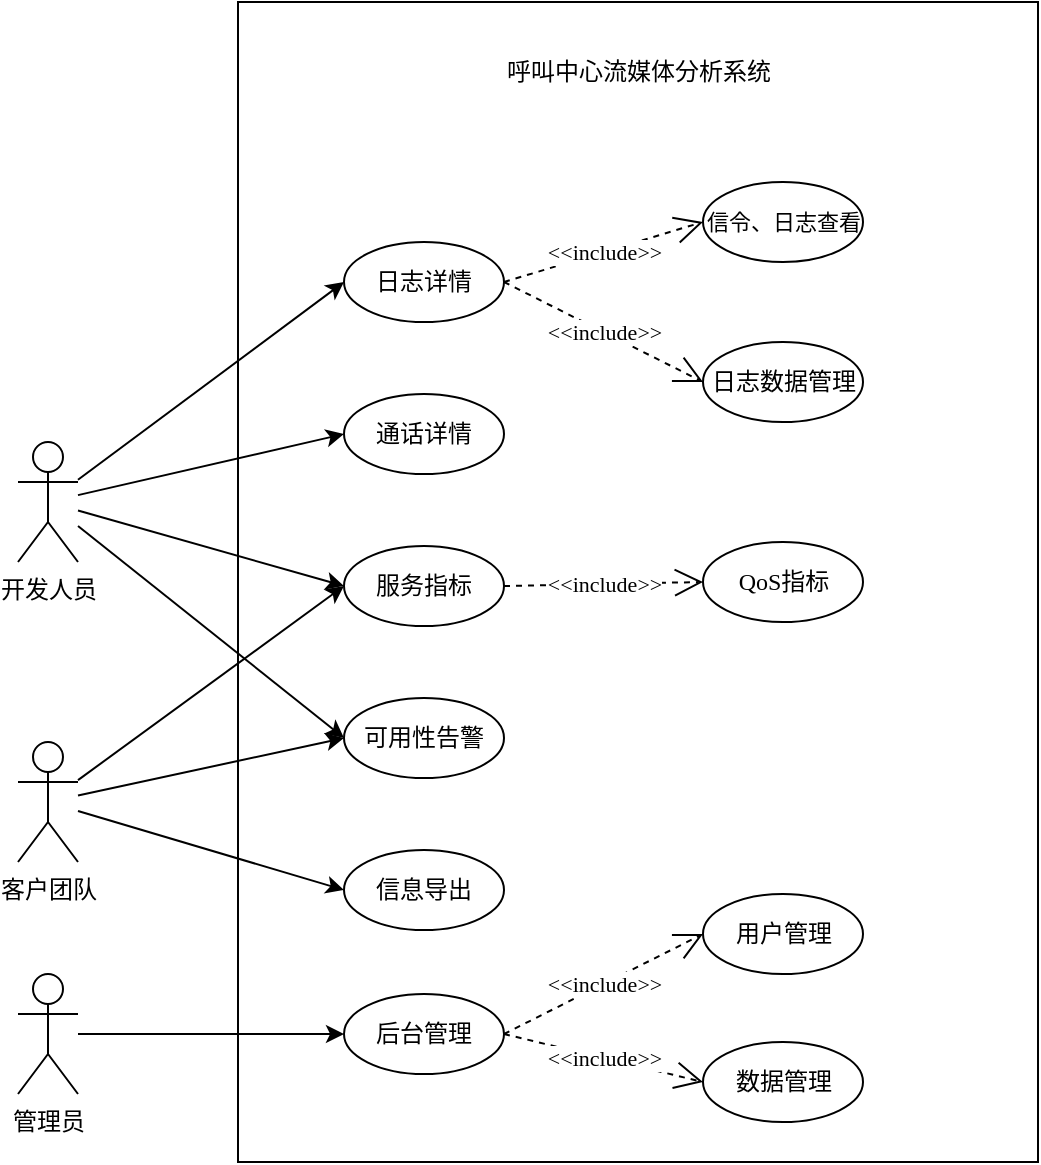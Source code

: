 <mxfile version="21.5.0" type="github" pages="8">
  <diagram name="第 1 页" id="dLV8B7PmB_Wfx-uJp1rL">
    <mxGraphModel dx="1195" dy="634" grid="0" gridSize="10" guides="1" tooltips="1" connect="1" arrows="1" fold="1" page="1" pageScale="1" pageWidth="850" pageHeight="1100" math="0" shadow="0">
      <root>
        <mxCell id="0" />
        <mxCell id="1" parent="0" />
        <mxCell id="XAlhHjTypL2_oyEzdXbm-8" value="" style="rounded=0;whiteSpace=wrap;html=1;fontFamily=Times New Roman;" vertex="1" parent="1">
          <mxGeometry x="360" y="30" width="400" height="580" as="geometry" />
        </mxCell>
        <mxCell id="XAlhHjTypL2_oyEzdXbm-36" style="rounded=0;orthogonalLoop=1;jettySize=auto;html=1;entryX=0;entryY=0.5;entryDx=0;entryDy=0;fontFamily=Times New Roman;" edge="1" parent="1" source="XAlhHjTypL2_oyEzdXbm-1" target="XAlhHjTypL2_oyEzdXbm-11">
          <mxGeometry relative="1" as="geometry" />
        </mxCell>
        <mxCell id="XAlhHjTypL2_oyEzdXbm-37" style="rounded=0;orthogonalLoop=1;jettySize=auto;html=1;entryX=0;entryY=0.5;entryDx=0;entryDy=0;fontFamily=Times New Roman;" edge="1" parent="1" source="XAlhHjTypL2_oyEzdXbm-1" target="XAlhHjTypL2_oyEzdXbm-9">
          <mxGeometry relative="1" as="geometry" />
        </mxCell>
        <mxCell id="XAlhHjTypL2_oyEzdXbm-38" value="" style="rounded=0;orthogonalLoop=1;jettySize=auto;html=1;entryX=0;entryY=0.5;entryDx=0;entryDy=0;fontFamily=Times New Roman;" edge="1" parent="1" source="XAlhHjTypL2_oyEzdXbm-1" target="XAlhHjTypL2_oyEzdXbm-12">
          <mxGeometry relative="1" as="geometry" />
        </mxCell>
        <mxCell id="XAlhHjTypL2_oyEzdXbm-39" style="rounded=0;orthogonalLoop=1;jettySize=auto;html=1;entryX=0;entryY=0.5;entryDx=0;entryDy=0;fontFamily=Times New Roman;" edge="1" parent="1" source="XAlhHjTypL2_oyEzdXbm-1" target="XAlhHjTypL2_oyEzdXbm-13">
          <mxGeometry relative="1" as="geometry" />
        </mxCell>
        <mxCell id="XAlhHjTypL2_oyEzdXbm-1" value="开发人员" style="shape=umlActor;verticalLabelPosition=bottom;verticalAlign=top;html=1;outlineConnect=0;fontFamily=Times New Roman;" vertex="1" parent="1">
          <mxGeometry x="250" y="250" width="30" height="60" as="geometry" />
        </mxCell>
        <mxCell id="XAlhHjTypL2_oyEzdXbm-40" style="rounded=0;orthogonalLoop=1;jettySize=auto;html=1;entryX=0;entryY=0.5;entryDx=0;entryDy=0;fontFamily=Times New Roman;" edge="1" parent="1" source="XAlhHjTypL2_oyEzdXbm-6" target="XAlhHjTypL2_oyEzdXbm-14">
          <mxGeometry relative="1" as="geometry" />
        </mxCell>
        <mxCell id="XAlhHjTypL2_oyEzdXbm-6" value="管理员" style="shape=umlActor;verticalLabelPosition=bottom;verticalAlign=top;html=1;outlineConnect=0;fontFamily=Times New Roman;" vertex="1" parent="1">
          <mxGeometry x="250" y="516" width="30" height="60" as="geometry" />
        </mxCell>
        <mxCell id="XAlhHjTypL2_oyEzdXbm-9" value="通话详情" style="ellipse;whiteSpace=wrap;html=1;movable=1;resizable=1;rotatable=1;deletable=1;editable=1;locked=0;connectable=1;fontFamily=Times New Roman;" vertex="1" parent="1">
          <mxGeometry x="413" y="226" width="80" height="40" as="geometry" />
        </mxCell>
        <mxCell id="XAlhHjTypL2_oyEzdXbm-41" style="rounded=0;orthogonalLoop=1;jettySize=auto;html=1;entryX=0;entryY=0.5;entryDx=0;entryDy=0;fontFamily=Times New Roman;" edge="1" parent="1" source="XAlhHjTypL2_oyEzdXbm-10" target="XAlhHjTypL2_oyEzdXbm-19">
          <mxGeometry relative="1" as="geometry" />
        </mxCell>
        <mxCell id="XAlhHjTypL2_oyEzdXbm-42" style="rounded=0;orthogonalLoop=1;jettySize=auto;html=1;entryX=0;entryY=0.5;entryDx=0;entryDy=0;fontFamily=Times New Roman;" edge="1" parent="1" source="XAlhHjTypL2_oyEzdXbm-10" target="XAlhHjTypL2_oyEzdXbm-13">
          <mxGeometry relative="1" as="geometry" />
        </mxCell>
        <mxCell id="nQSeju3g8R5-G7ofBfv7-1" style="rounded=0;orthogonalLoop=1;jettySize=auto;html=1;entryX=0;entryY=0.5;entryDx=0;entryDy=0;" edge="1" parent="1" source="XAlhHjTypL2_oyEzdXbm-10" target="XAlhHjTypL2_oyEzdXbm-12">
          <mxGeometry relative="1" as="geometry" />
        </mxCell>
        <mxCell id="XAlhHjTypL2_oyEzdXbm-10" value="客户团队" style="shape=umlActor;verticalLabelPosition=bottom;verticalAlign=top;html=1;outlineConnect=0;fontFamily=Times New Roman;" vertex="1" parent="1">
          <mxGeometry x="250" y="400" width="30" height="60" as="geometry" />
        </mxCell>
        <mxCell id="XAlhHjTypL2_oyEzdXbm-11" value="日志详情" style="ellipse;whiteSpace=wrap;html=1;movable=1;resizable=1;rotatable=1;deletable=1;editable=1;locked=0;connectable=1;fontFamily=Times New Roman;" vertex="1" parent="1">
          <mxGeometry x="413" y="150" width="80" height="40" as="geometry" />
        </mxCell>
        <mxCell id="XAlhHjTypL2_oyEzdXbm-12" value="服务指标" style="ellipse;whiteSpace=wrap;html=1;movable=1;resizable=1;rotatable=1;deletable=1;editable=1;locked=0;connectable=1;fontFamily=Times New Roman;" vertex="1" parent="1">
          <mxGeometry x="413" y="302" width="80" height="40" as="geometry" />
        </mxCell>
        <mxCell id="XAlhHjTypL2_oyEzdXbm-13" value="可用性告警" style="ellipse;whiteSpace=wrap;html=1;movable=1;resizable=1;rotatable=1;deletable=1;editable=1;locked=0;connectable=1;fontFamily=Times New Roman;" vertex="1" parent="1">
          <mxGeometry x="413" y="378" width="80" height="40" as="geometry" />
        </mxCell>
        <mxCell id="XAlhHjTypL2_oyEzdXbm-14" value="后台管理" style="ellipse;whiteSpace=wrap;html=1;movable=1;resizable=1;rotatable=1;deletable=1;editable=1;locked=0;connectable=1;fontFamily=Times New Roman;" vertex="1" parent="1">
          <mxGeometry x="413" y="526" width="80" height="40" as="geometry" />
        </mxCell>
        <mxCell id="XAlhHjTypL2_oyEzdXbm-15" value="信令、日志查看" style="ellipse;whiteSpace=wrap;html=1;fontFamily=Times New Roman;fontSize=11;" vertex="1" parent="1">
          <mxGeometry x="592.5" y="120" width="80" height="40" as="geometry" />
        </mxCell>
        <mxCell id="XAlhHjTypL2_oyEzdXbm-19" value="信息导出" style="ellipse;whiteSpace=wrap;html=1;movable=1;resizable=1;rotatable=1;deletable=1;editable=1;locked=0;connectable=1;fontFamily=Times New Roman;" vertex="1" parent="1">
          <mxGeometry x="413" y="454" width="80" height="40" as="geometry" />
        </mxCell>
        <mxCell id="XAlhHjTypL2_oyEzdXbm-20" value="日志数据管理" style="ellipse;whiteSpace=wrap;html=1;fontFamily=Times New Roman;" vertex="1" parent="1">
          <mxGeometry x="592.5" y="200" width="80" height="40" as="geometry" />
        </mxCell>
        <mxCell id="XAlhHjTypL2_oyEzdXbm-22" value="呼叫中心流媒体分析系统" style="text;html=1;strokeColor=none;fillColor=none;align=center;verticalAlign=middle;whiteSpace=wrap;rounded=0;fontFamily=Times New Roman;" vertex="1" parent="1">
          <mxGeometry x="462.5" y="50" width="195" height="30" as="geometry" />
        </mxCell>
        <mxCell id="XAlhHjTypL2_oyEzdXbm-24" value="&amp;lt;&amp;lt;include&amp;gt;&amp;gt;" style="endArrow=open;endSize=12;dashed=1;html=1;rounded=0;exitX=1;exitY=0.5;exitDx=0;exitDy=0;entryX=0;entryY=0.5;entryDx=0;entryDy=0;fontFamily=Times New Roman;" edge="1" parent="1" source="XAlhHjTypL2_oyEzdXbm-11" target="XAlhHjTypL2_oyEzdXbm-15">
          <mxGeometry width="160" relative="1" as="geometry">
            <mxPoint x="390" y="310" as="sourcePoint" />
            <mxPoint x="550" y="310" as="targetPoint" />
          </mxGeometry>
        </mxCell>
        <mxCell id="XAlhHjTypL2_oyEzdXbm-25" value="&amp;lt;&amp;lt;include&amp;gt;&amp;gt;" style="endArrow=open;endSize=12;dashed=1;html=1;rounded=0;exitX=1;exitY=0.5;exitDx=0;exitDy=0;entryX=0;entryY=0.5;entryDx=0;entryDy=0;fontFamily=Times New Roman;" edge="1" parent="1" source="XAlhHjTypL2_oyEzdXbm-11" target="XAlhHjTypL2_oyEzdXbm-20">
          <mxGeometry width="160" relative="1" as="geometry">
            <mxPoint x="535" y="150" as="sourcePoint" />
            <mxPoint x="430" y="120" as="targetPoint" />
          </mxGeometry>
        </mxCell>
        <mxCell id="XAlhHjTypL2_oyEzdXbm-26" value="用户管理" style="ellipse;whiteSpace=wrap;html=1;fontFamily=Times New Roman;" vertex="1" parent="1">
          <mxGeometry x="592.5" y="476" width="80" height="40" as="geometry" />
        </mxCell>
        <mxCell id="XAlhHjTypL2_oyEzdXbm-27" value="&amp;lt;&amp;lt;include&amp;gt;&amp;gt;" style="endArrow=open;endSize=12;dashed=1;html=1;rounded=0;exitX=1;exitY=0.5;exitDx=0;exitDy=0;entryX=0;entryY=0.5;entryDx=0;entryDy=0;fontFamily=Times New Roman;" edge="1" parent="1" target="XAlhHjTypL2_oyEzdXbm-26" source="XAlhHjTypL2_oyEzdXbm-14">
          <mxGeometry width="160" relative="1" as="geometry">
            <mxPoint x="518" y="438" as="sourcePoint" />
            <mxPoint x="543" y="608" as="targetPoint" />
          </mxGeometry>
        </mxCell>
        <mxCell id="XAlhHjTypL2_oyEzdXbm-30" value="数据管理" style="ellipse;whiteSpace=wrap;html=1;fontFamily=Times New Roman;" vertex="1" parent="1">
          <mxGeometry x="592.5" y="550" width="80" height="40" as="geometry" />
        </mxCell>
        <mxCell id="XAlhHjTypL2_oyEzdXbm-31" value="&amp;lt;&amp;lt;include&amp;gt;&amp;gt;" style="endArrow=open;endSize=12;dashed=1;html=1;rounded=0;exitX=1;exitY=0.5;exitDx=0;exitDy=0;entryX=0;entryY=0.5;entryDx=0;entryDy=0;fontFamily=Times New Roman;" edge="1" parent="1" target="XAlhHjTypL2_oyEzdXbm-30" source="XAlhHjTypL2_oyEzdXbm-14">
          <mxGeometry width="160" relative="1" as="geometry">
            <mxPoint x="525" y="506" as="sourcePoint" />
            <mxPoint x="543" y="670" as="targetPoint" />
          </mxGeometry>
        </mxCell>
        <mxCell id="XAlhHjTypL2_oyEzdXbm-43" value="QoS指标" style="ellipse;whiteSpace=wrap;html=1;fontFamily=Times New Roman;" vertex="1" parent="1">
          <mxGeometry x="592.5" y="300" width="80" height="40" as="geometry" />
        </mxCell>
        <mxCell id="XAlhHjTypL2_oyEzdXbm-44" value="&amp;lt;&amp;lt;include&amp;gt;&amp;gt;" style="endArrow=open;endSize=12;dashed=1;html=1;rounded=0;exitX=1;exitY=0.5;exitDx=0;exitDy=0;entryX=0;entryY=0.5;entryDx=0;entryDy=0;fontFamily=Times New Roman;" edge="1" parent="1" source="XAlhHjTypL2_oyEzdXbm-12" target="XAlhHjTypL2_oyEzdXbm-43">
          <mxGeometry width="160" relative="1" as="geometry">
            <mxPoint x="500" y="302" as="sourcePoint" />
            <mxPoint x="600" y="272" as="targetPoint" />
          </mxGeometry>
        </mxCell>
      </root>
    </mxGraphModel>
  </diagram>
  <diagram id="TMRZNBT2SsLlahcs6LRf" name="第 2 页">
    <mxGraphModel dx="797" dy="423" grid="0" gridSize="10" guides="1" tooltips="1" connect="1" arrows="1" fold="1" page="1" pageScale="1" pageWidth="850" pageHeight="1100" math="0" shadow="0">
      <root>
        <mxCell id="0" />
        <mxCell id="1" parent="0" />
        <mxCell id="5gkLzsYXlDj850W5gbYh-5" value="UserA" style="shape=umlLifeline;perimeter=lifelinePerimeter;whiteSpace=wrap;html=1;container=1;dropTarget=0;collapsible=0;recursiveResize=0;outlineConnect=0;portConstraint=eastwest;newEdgeStyle={&quot;edgeStyle&quot;:&quot;elbowEdgeStyle&quot;,&quot;elbow&quot;:&quot;vertical&quot;,&quot;curved&quot;:0,&quot;rounded&quot;:0};fontSize=14;" vertex="1" parent="1">
          <mxGeometry x="134" y="213" width="100" height="404" as="geometry" />
        </mxCell>
        <mxCell id="5gkLzsYXlDj850W5gbYh-9" value="" style="html=1;points=[];perimeter=orthogonalPerimeter;outlineConnect=0;targetShapes=umlLifeline;portConstraint=eastwest;newEdgeStyle={&quot;edgeStyle&quot;:&quot;elbowEdgeStyle&quot;,&quot;elbow&quot;:&quot;vertical&quot;,&quot;curved&quot;:0,&quot;rounded&quot;:0};fontSize=14;" vertex="1" parent="5gkLzsYXlDj850W5gbYh-5">
          <mxGeometry x="45" y="77" width="10" height="289" as="geometry" />
        </mxCell>
        <mxCell id="5gkLzsYXlDj850W5gbYh-8" value="Proxy" style="shape=umlLifeline;perimeter=lifelinePerimeter;whiteSpace=wrap;html=1;container=1;dropTarget=0;collapsible=0;recursiveResize=0;outlineConnect=0;portConstraint=eastwest;newEdgeStyle={&quot;edgeStyle&quot;:&quot;elbowEdgeStyle&quot;,&quot;elbow&quot;:&quot;vertical&quot;,&quot;curved&quot;:0,&quot;rounded&quot;:0};fontSize=14;" vertex="1" parent="1">
          <mxGeometry x="364" y="213" width="100" height="187" as="geometry" />
        </mxCell>
        <mxCell id="5gkLzsYXlDj850W5gbYh-12" value="" style="html=1;points=[];perimeter=orthogonalPerimeter;outlineConnect=0;targetShapes=umlLifeline;portConstraint=eastwest;newEdgeStyle={&quot;edgeStyle&quot;:&quot;elbowEdgeStyle&quot;,&quot;elbow&quot;:&quot;vertical&quot;,&quot;curved&quot;:0,&quot;rounded&quot;:0};fontSize=14;" vertex="1" parent="5gkLzsYXlDj850W5gbYh-8">
          <mxGeometry x="45" y="77" width="10" height="113" as="geometry" />
        </mxCell>
        <mxCell id="5gkLzsYXlDj850W5gbYh-10" value="UserB" style="shape=umlLifeline;perimeter=lifelinePerimeter;whiteSpace=wrap;html=1;container=1;dropTarget=0;collapsible=0;recursiveResize=0;outlineConnect=0;portConstraint=eastwest;newEdgeStyle={&quot;edgeStyle&quot;:&quot;elbowEdgeStyle&quot;,&quot;elbow&quot;:&quot;vertical&quot;,&quot;curved&quot;:0,&quot;rounded&quot;:0};fontSize=14;" vertex="1" parent="1">
          <mxGeometry x="594" y="213" width="100" height="404" as="geometry" />
        </mxCell>
        <mxCell id="5gkLzsYXlDj850W5gbYh-11" value="" style="html=1;points=[];perimeter=orthogonalPerimeter;outlineConnect=0;targetShapes=umlLifeline;portConstraint=eastwest;newEdgeStyle={&quot;edgeStyle&quot;:&quot;elbowEdgeStyle&quot;,&quot;elbow&quot;:&quot;vertical&quot;,&quot;curved&quot;:0,&quot;rounded&quot;:0};fontSize=14;" vertex="1" parent="5gkLzsYXlDj850W5gbYh-10">
          <mxGeometry x="45" y="77" width="10" height="289" as="geometry" />
        </mxCell>
        <mxCell id="5gkLzsYXlDj850W5gbYh-13" value="" style="endArrow=block;endFill=1;html=1;align=left;verticalAlign=top;rounded=0;fontSize=14;" edge="1" parent="1" target="5gkLzsYXlDj850W5gbYh-12">
          <mxGeometry x="-1" relative="1" as="geometry">
            <mxPoint x="189.5" y="292.81" as="sourcePoint" />
            <mxPoint x="410.5" y="292.81" as="targetPoint" />
            <mxPoint as="offset" />
          </mxGeometry>
        </mxCell>
        <mxCell id="5gkLzsYXlDj850W5gbYh-15" value="INVITE" style="text;html=1;align=center;verticalAlign=middle;resizable=0;points=[];autosize=1;strokeColor=none;fillColor=none;fontSize=14;" vertex="1" parent="1">
          <mxGeometry x="269" y="269" width="63" height="29" as="geometry" />
        </mxCell>
        <mxCell id="5gkLzsYXlDj850W5gbYh-16" value="" style="endArrow=block;endFill=1;html=1;align=left;verticalAlign=top;rounded=0;fontSize=14;" edge="1" parent="1" source="5gkLzsYXlDj850W5gbYh-12">
          <mxGeometry x="-1" relative="1" as="geometry">
            <mxPoint x="420" y="300" as="sourcePoint" />
            <mxPoint x="639" y="300" as="targetPoint" />
            <mxPoint as="offset" />
          </mxGeometry>
        </mxCell>
        <mxCell id="5gkLzsYXlDj850W5gbYh-17" value="INVITE" style="text;html=1;align=center;verticalAlign=middle;resizable=0;points=[];autosize=1;strokeColor=none;fillColor=none;fontSize=14;" vertex="1" parent="1">
          <mxGeometry x="499" y="279" width="63" height="29" as="geometry" />
        </mxCell>
        <mxCell id="5gkLzsYXlDj850W5gbYh-18" value="" style="endArrow=block;endFill=1;html=1;align=left;verticalAlign=top;rounded=0;fontSize=14;" edge="1" parent="1" target="5gkLzsYXlDj850W5gbYh-12">
          <mxGeometry x="-1" relative="1" as="geometry">
            <mxPoint x="639" y="340" as="sourcePoint" />
            <mxPoint x="470" y="340" as="targetPoint" />
            <mxPoint as="offset" />
          </mxGeometry>
        </mxCell>
        <mxCell id="5gkLzsYXlDj850W5gbYh-19" value="180 Ringing" style="edgeLabel;html=1;align=center;verticalAlign=middle;resizable=0;points=[];fontSize=14;" vertex="1" connectable="0" parent="5gkLzsYXlDj850W5gbYh-18">
          <mxGeometry x="0.032" y="-1" relative="1" as="geometry">
            <mxPoint x="4" y="-9" as="offset" />
          </mxGeometry>
        </mxCell>
        <mxCell id="5gkLzsYXlDj850W5gbYh-20" value="" style="endArrow=block;endFill=1;html=1;align=left;verticalAlign=top;rounded=0;fontSize=14;" edge="1" parent="1">
          <mxGeometry x="-1" relative="1" as="geometry">
            <mxPoint x="409.0" y="330" as="sourcePoint" />
            <mxPoint x="189" y="330" as="targetPoint" />
            <mxPoint as="offset" />
          </mxGeometry>
        </mxCell>
        <mxCell id="5gkLzsYXlDj850W5gbYh-21" value="100 Trying" style="edgeLabel;html=1;align=center;verticalAlign=middle;resizable=0;points=[];fontSize=14;" vertex="1" connectable="0" parent="5gkLzsYXlDj850W5gbYh-20">
          <mxGeometry x="0.032" y="-1" relative="1" as="geometry">
            <mxPoint x="4" y="-9" as="offset" />
          </mxGeometry>
        </mxCell>
        <mxCell id="5gkLzsYXlDj850W5gbYh-22" value="" style="endArrow=block;endFill=1;html=1;align=left;verticalAlign=top;rounded=0;fontSize=14;" edge="1" parent="1" source="5gkLzsYXlDj850W5gbYh-12">
          <mxGeometry x="-1" relative="1" as="geometry">
            <mxPoint x="390" y="360" as="sourcePoint" />
            <mxPoint x="190" y="360" as="targetPoint" />
            <mxPoint as="offset" />
          </mxGeometry>
        </mxCell>
        <mxCell id="5gkLzsYXlDj850W5gbYh-23" value="180 Ringing" style="edgeLabel;html=1;align=center;verticalAlign=middle;resizable=0;points=[];fontSize=14;" vertex="1" connectable="0" parent="5gkLzsYXlDj850W5gbYh-22">
          <mxGeometry x="0.032" y="-1" relative="1" as="geometry">
            <mxPoint x="4" y="-9" as="offset" />
          </mxGeometry>
        </mxCell>
        <mxCell id="5gkLzsYXlDj850W5gbYh-29" value="" style="endArrow=block;endFill=1;html=1;align=left;verticalAlign=top;rounded=0;fontSize=14;" edge="1" parent="1" source="5gkLzsYXlDj850W5gbYh-9" target="5gkLzsYXlDj850W5gbYh-11">
          <mxGeometry x="-1" relative="1" as="geometry">
            <mxPoint x="220.75" y="454.81" as="sourcePoint" />
            <mxPoint x="440.25" y="455" as="targetPoint" />
            <mxPoint as="offset" />
          </mxGeometry>
        </mxCell>
        <mxCell id="5gkLzsYXlDj850W5gbYh-30" value="ACK" style="text;html=1;align=center;verticalAlign=middle;resizable=0;points=[];autosize=1;strokeColor=none;fillColor=none;fontSize=14;" vertex="1" parent="1">
          <mxGeometry x="390.5" y="407" width="47" height="29" as="geometry" />
        </mxCell>
        <mxCell id="5gkLzsYXlDj850W5gbYh-31" value="200 OK" style="html=1;verticalAlign=bottom;endArrow=open;dashed=1;endSize=8;edgeStyle=elbowEdgeStyle;elbow=vertical;curved=0;rounded=0;fontSize=14;" edge="1" parent="1">
          <mxGeometry relative="1" as="geometry">
            <mxPoint x="639" y="389.995" as="sourcePoint" />
            <mxPoint x="419.0" y="389.995" as="targetPoint" />
          </mxGeometry>
        </mxCell>
        <mxCell id="5gkLzsYXlDj850W5gbYh-32" value="200 OK" style="html=1;verticalAlign=bottom;endArrow=open;dashed=1;endSize=8;edgeStyle=elbowEdgeStyle;elbow=vertical;curved=0;rounded=0;fontSize=14;" edge="1" parent="1">
          <mxGeometry relative="1" as="geometry">
            <mxPoint x="409.0" y="399.995" as="sourcePoint" />
            <mxPoint x="189" y="399.995" as="targetPoint" />
          </mxGeometry>
        </mxCell>
        <mxCell id="5gkLzsYXlDj850W5gbYh-33" value="" style="endArrow=block;endFill=1;html=1;align=left;verticalAlign=top;rounded=0;fontSize=14;" edge="1" parent="1">
          <mxGeometry x="-1" relative="1" as="geometry">
            <mxPoint x="189" y="490" as="sourcePoint" />
            <mxPoint x="639" y="490" as="targetPoint" />
            <mxPoint as="offset" />
          </mxGeometry>
        </mxCell>
        <mxCell id="5gkLzsYXlDj850W5gbYh-34" value="RTP/RTCP" style="text;html=1;align=center;verticalAlign=middle;resizable=0;points=[];autosize=1;strokeColor=none;fillColor=none;fontSize=14;" vertex="1" parent="1">
          <mxGeometry x="370.5" y="463" width="88" height="29" as="geometry" />
        </mxCell>
        <mxCell id="5gkLzsYXlDj850W5gbYh-35" value="" style="endArrow=block;endFill=1;html=1;align=left;verticalAlign=top;rounded=0;fontSize=14;" edge="1" parent="1">
          <mxGeometry x="-1" relative="1" as="geometry">
            <mxPoint x="189" y="540" as="sourcePoint" />
            <mxPoint x="639" y="540" as="targetPoint" />
            <mxPoint as="offset" />
          </mxGeometry>
        </mxCell>
        <mxCell id="5gkLzsYXlDj850W5gbYh-36" value="BYE" style="text;html=1;align=center;verticalAlign=middle;resizable=0;points=[];autosize=1;strokeColor=none;fillColor=none;fontSize=14;" vertex="1" parent="1">
          <mxGeometry x="391" y="514" width="46" height="29" as="geometry" />
        </mxCell>
        <mxCell id="5gkLzsYXlDj850W5gbYh-37" value="200 OK" style="html=1;verticalAlign=bottom;endArrow=open;dashed=1;endSize=8;edgeStyle=elbowEdgeStyle;elbow=vertical;curved=0;rounded=0;fontSize=14;" edge="1" parent="1">
          <mxGeometry relative="1" as="geometry">
            <mxPoint x="639" y="569.998" as="sourcePoint" />
            <mxPoint x="189" y="569.998" as="targetPoint" />
          </mxGeometry>
        </mxCell>
        <mxCell id="-xrTVjmdSY_5M_BeE_TS-1" value="" style="html=1;verticalAlign=bottom;endArrow=open;dashed=1;endSize=8;edgeStyle=elbowEdgeStyle;elbow=vertical;curved=0;rounded=0;fontSize=14;" edge="1" parent="1">
          <mxGeometry relative="1" as="geometry">
            <mxPoint x="639" y="496.998" as="sourcePoint" />
            <mxPoint x="189" y="496.998" as="targetPoint" />
          </mxGeometry>
        </mxCell>
      </root>
    </mxGraphModel>
  </diagram>
  <diagram id="_j8xuEp48GkflU0BV7lk" name="第 3 页">
    <mxGraphModel dx="1195" dy="634" grid="0" gridSize="10" guides="1" tooltips="1" connect="1" arrows="1" fold="1" page="1" pageScale="1" pageWidth="850" pageHeight="1100" math="0" shadow="0">
      <root>
        <mxCell id="0" />
        <mxCell id="1" parent="0" />
        <mxCell id="hy7ehjCUrLdSrX3G5z6A-1" value="" style="rounded=0;whiteSpace=wrap;html=1;fontFamily=Times New Roman;" vertex="1" parent="1">
          <mxGeometry x="360" y="30" width="400" height="580" as="geometry" />
        </mxCell>
        <mxCell id="hy7ehjCUrLdSrX3G5z6A-2" style="rounded=0;orthogonalLoop=1;jettySize=auto;html=1;entryX=0;entryY=0.5;entryDx=0;entryDy=0;fontFamily=Times New Roman;" edge="1" parent="1" source="hy7ehjCUrLdSrX3G5z6A-6" target="hy7ehjCUrLdSrX3G5z6A-14">
          <mxGeometry relative="1" as="geometry" />
        </mxCell>
        <mxCell id="hy7ehjCUrLdSrX3G5z6A-3" style="rounded=0;orthogonalLoop=1;jettySize=auto;html=1;entryX=0;entryY=0.5;entryDx=0;entryDy=0;fontFamily=Times New Roman;" edge="1" parent="1" source="hy7ehjCUrLdSrX3G5z6A-6" target="hy7ehjCUrLdSrX3G5z6A-30">
          <mxGeometry relative="1" as="geometry">
            <mxPoint x="413" y="246" as="targetPoint" />
          </mxGeometry>
        </mxCell>
        <mxCell id="hy7ehjCUrLdSrX3G5z6A-44" style="rounded=0;orthogonalLoop=1;jettySize=auto;html=1;entryX=0;entryY=0.5;entryDx=0;entryDy=0;" edge="1" parent="1" source="hy7ehjCUrLdSrX3G5z6A-6" target="hy7ehjCUrLdSrX3G5z6A-43">
          <mxGeometry relative="1" as="geometry" />
        </mxCell>
        <mxCell id="hy7ehjCUrLdSrX3G5z6A-6" value="开发人员" style="shape=umlActor;verticalLabelPosition=bottom;verticalAlign=top;html=1;outlineConnect=0;fontFamily=Times New Roman;" vertex="1" parent="1">
          <mxGeometry x="244" y="264" width="30" height="60" as="geometry" />
        </mxCell>
        <mxCell id="hy7ehjCUrLdSrX3G5z6A-7" style="rounded=0;orthogonalLoop=1;jettySize=auto;html=1;entryX=0;entryY=0.5;entryDx=0;entryDy=0;fontFamily=Times New Roman;" edge="1" parent="1" target="hy7ehjCUrLdSrX3G5z6A-17">
          <mxGeometry relative="1" as="geometry">
            <mxPoint x="280" y="546" as="sourcePoint" />
          </mxGeometry>
        </mxCell>
        <mxCell id="hy7ehjCUrLdSrX3G5z6A-10" style="rounded=0;orthogonalLoop=1;jettySize=auto;html=1;entryX=0;entryY=0.5;entryDx=0;entryDy=0;fontFamily=Times New Roman;" edge="1" parent="1" target="hy7ehjCUrLdSrX3G5z6A-19">
          <mxGeometry relative="1" as="geometry">
            <mxPoint x="280" y="434.459" as="sourcePoint" />
          </mxGeometry>
        </mxCell>
        <mxCell id="hy7ehjCUrLdSrX3G5z6A-11" style="rounded=0;orthogonalLoop=1;jettySize=auto;html=1;entryX=0;entryY=0.5;entryDx=0;entryDy=0;fontFamily=Times New Roman;" edge="1" parent="1" target="hy7ehjCUrLdSrX3G5z6A-16">
          <mxGeometry relative="1" as="geometry">
            <mxPoint x="280" y="426.757" as="sourcePoint" />
          </mxGeometry>
        </mxCell>
        <mxCell id="hy7ehjCUrLdSrX3G5z6A-12" style="rounded=0;orthogonalLoop=1;jettySize=auto;html=1;entryX=0;entryY=0.5;entryDx=0;entryDy=0;" edge="1" parent="1" target="hy7ehjCUrLdSrX3G5z6A-15">
          <mxGeometry relative="1" as="geometry">
            <mxPoint x="280" y="419.054" as="sourcePoint" />
          </mxGeometry>
        </mxCell>
        <mxCell id="hy7ehjCUrLdSrX3G5z6A-14" value="日志管理" style="ellipse;whiteSpace=wrap;html=1;movable=1;resizable=1;rotatable=1;deletable=1;editable=1;locked=0;connectable=1;fontFamily=Times New Roman;" vertex="1" parent="1">
          <mxGeometry x="413" y="150" width="80" height="40" as="geometry" />
        </mxCell>
        <mxCell id="hy7ehjCUrLdSrX3G5z6A-18" value="条件检索" style="ellipse;whiteSpace=wrap;html=1;fontFamily=Times New Roman;fontSize=11;" vertex="1" parent="1">
          <mxGeometry x="649" y="150" width="80" height="40" as="geometry" />
        </mxCell>
        <mxCell id="hy7ehjCUrLdSrX3G5z6A-20" value="删除" style="ellipse;whiteSpace=wrap;html=1;fontFamily=Times New Roman;" vertex="1" parent="1">
          <mxGeometry x="624" y="222" width="80" height="40" as="geometry" />
        </mxCell>
        <mxCell id="hy7ehjCUrLdSrX3G5z6A-21" value="日志详情管理功能" style="text;html=1;strokeColor=none;fillColor=none;align=center;verticalAlign=middle;whiteSpace=wrap;rounded=0;fontFamily=Times New Roman;" vertex="1" parent="1">
          <mxGeometry x="462.5" y="50" width="195" height="30" as="geometry" />
        </mxCell>
        <mxCell id="hy7ehjCUrLdSrX3G5z6A-22" value="&amp;lt;&amp;lt;include&amp;gt;&amp;gt;" style="endArrow=open;endSize=12;dashed=1;html=1;rounded=0;exitX=1;exitY=0.5;exitDx=0;exitDy=0;entryX=0;entryY=0.5;entryDx=0;entryDy=0;fontFamily=Times New Roman;" edge="1" parent="1" source="hy7ehjCUrLdSrX3G5z6A-14" target="hy7ehjCUrLdSrX3G5z6A-18">
          <mxGeometry width="160" relative="1" as="geometry">
            <mxPoint x="390" y="310" as="sourcePoint" />
            <mxPoint x="550" y="310" as="targetPoint" />
          </mxGeometry>
        </mxCell>
        <mxCell id="hy7ehjCUrLdSrX3G5z6A-23" value="&amp;lt;&amp;lt;include&amp;gt;&amp;gt;" style="endArrow=open;endSize=12;dashed=1;html=1;rounded=0;exitX=1;exitY=0.5;exitDx=0;exitDy=0;entryX=0;entryY=0.5;entryDx=0;entryDy=0;fontFamily=Times New Roman;" edge="1" parent="1" source="hy7ehjCUrLdSrX3G5z6A-14" target="hy7ehjCUrLdSrX3G5z6A-20">
          <mxGeometry width="160" relative="1" as="geometry">
            <mxPoint x="535" y="150" as="sourcePoint" />
            <mxPoint x="430" y="120" as="targetPoint" />
          </mxGeometry>
        </mxCell>
        <mxCell id="hy7ehjCUrLdSrX3G5z6A-25" value="&amp;lt;&amp;lt;include&amp;gt;&amp;gt;" style="endArrow=open;endSize=12;dashed=1;html=1;rounded=0;exitX=1;exitY=0.5;exitDx=0;exitDy=0;entryX=0;entryY=0.5;entryDx=0;entryDy=0;fontFamily=Times New Roman;" edge="1" parent="1" target="hy7ehjCUrLdSrX3G5z6A-24">
          <mxGeometry width="160" relative="1" as="geometry">
            <mxPoint x="493" y="546" as="sourcePoint" />
            <mxPoint x="543" y="608" as="targetPoint" />
          </mxGeometry>
        </mxCell>
        <mxCell id="hy7ehjCUrLdSrX3G5z6A-27" value="&amp;lt;&amp;lt;include&amp;gt;&amp;gt;" style="endArrow=open;endSize=12;dashed=1;html=1;rounded=0;exitX=1;exitY=0.5;exitDx=0;exitDy=0;entryX=0;entryY=0.5;entryDx=0;entryDy=0;fontFamily=Times New Roman;" edge="1" parent="1" target="hy7ehjCUrLdSrX3G5z6A-26">
          <mxGeometry width="160" relative="1" as="geometry">
            <mxPoint x="493" y="546" as="sourcePoint" />
            <mxPoint x="543" y="670" as="targetPoint" />
          </mxGeometry>
        </mxCell>
        <mxCell id="hy7ehjCUrLdSrX3G5z6A-29" value="&amp;lt;&amp;lt;include&amp;gt;&amp;gt;" style="endArrow=open;endSize=12;dashed=1;html=1;rounded=0;exitX=1;exitY=0.5;exitDx=0;exitDy=0;entryX=0;entryY=0.5;entryDx=0;entryDy=0;fontFamily=Times New Roman;" edge="1" parent="1" target="hy7ehjCUrLdSrX3G5z6A-28">
          <mxGeometry width="160" relative="1" as="geometry">
            <mxPoint x="493" y="322" as="sourcePoint" />
            <mxPoint x="600" y="272" as="targetPoint" />
          </mxGeometry>
        </mxCell>
        <mxCell id="hy7ehjCUrLdSrX3G5z6A-30" value="信令管理" style="ellipse;whiteSpace=wrap;html=1;fontFamily=Times New Roman;fontSize=11;" vertex="1" parent="1">
          <mxGeometry x="413" y="348" width="80" height="40" as="geometry" />
        </mxCell>
        <mxCell id="hy7ehjCUrLdSrX3G5z6A-31" value="查看" style="ellipse;whiteSpace=wrap;html=1;fontFamily=Times New Roman;fontSize=11;" vertex="1" parent="1">
          <mxGeometry x="617" y="90" width="80" height="40" as="geometry" />
        </mxCell>
        <mxCell id="hy7ehjCUrLdSrX3G5z6A-33" value="&amp;lt;&amp;lt;include&amp;gt;&amp;gt;" style="endArrow=open;endSize=12;dashed=1;html=1;rounded=0;exitX=1;exitY=0.5;exitDx=0;exitDy=0;entryX=0;entryY=0.5;entryDx=0;entryDy=0;fontFamily=Times New Roman;" edge="1" parent="1" source="hy7ehjCUrLdSrX3G5z6A-14" target="hy7ehjCUrLdSrX3G5z6A-31">
          <mxGeometry width="160" relative="1" as="geometry">
            <mxPoint x="503" y="180" as="sourcePoint" />
            <mxPoint x="659" y="186" as="targetPoint" />
          </mxGeometry>
        </mxCell>
        <mxCell id="hy7ehjCUrLdSrX3G5z6A-37" value="条件检索" style="ellipse;whiteSpace=wrap;html=1;fontFamily=Times New Roman;fontSize=11;" vertex="1" parent="1">
          <mxGeometry x="653" y="348" width="80" height="40" as="geometry" />
        </mxCell>
        <mxCell id="hy7ehjCUrLdSrX3G5z6A-38" value="删除" style="ellipse;whiteSpace=wrap;html=1;fontFamily=Times New Roman;" vertex="1" parent="1">
          <mxGeometry x="628" y="420" width="80" height="40" as="geometry" />
        </mxCell>
        <mxCell id="hy7ehjCUrLdSrX3G5z6A-39" value="&amp;lt;&amp;lt;include&amp;gt;&amp;gt;" style="endArrow=open;endSize=12;dashed=1;html=1;rounded=0;exitX=1;exitY=0.5;exitDx=0;exitDy=0;entryX=0;entryY=0.5;entryDx=0;entryDy=0;fontFamily=Times New Roman;" edge="1" parent="1" target="hy7ehjCUrLdSrX3G5z6A-37" source="hy7ehjCUrLdSrX3G5z6A-30">
          <mxGeometry width="160" relative="1" as="geometry">
            <mxPoint x="497" y="379" as="sourcePoint" />
            <mxPoint x="554" y="519" as="targetPoint" />
          </mxGeometry>
        </mxCell>
        <mxCell id="hy7ehjCUrLdSrX3G5z6A-40" value="&amp;lt;&amp;lt;include&amp;gt;&amp;gt;" style="endArrow=open;endSize=12;dashed=1;html=1;rounded=0;exitX=1;exitY=0.5;exitDx=0;exitDy=0;entryX=0;entryY=0.5;entryDx=0;entryDy=0;fontFamily=Times New Roman;" edge="1" parent="1" target="hy7ehjCUrLdSrX3G5z6A-38" source="hy7ehjCUrLdSrX3G5z6A-30">
          <mxGeometry width="160" relative="1" as="geometry">
            <mxPoint x="497" y="379" as="sourcePoint" />
            <mxPoint x="434" y="329" as="targetPoint" />
          </mxGeometry>
        </mxCell>
        <mxCell id="hy7ehjCUrLdSrX3G5z6A-41" value="关联通话" style="ellipse;whiteSpace=wrap;html=1;fontFamily=Times New Roman;fontSize=11;" vertex="1" parent="1">
          <mxGeometry x="621" y="288" width="80" height="40" as="geometry" />
        </mxCell>
        <mxCell id="hy7ehjCUrLdSrX3G5z6A-42" value="&amp;lt;&amp;lt;include&amp;gt;&amp;gt;" style="endArrow=open;endSize=12;dashed=1;html=1;rounded=0;exitX=1;exitY=0.5;exitDx=0;exitDy=0;entryX=0;entryY=0.5;entryDx=0;entryDy=0;fontFamily=Times New Roman;" edge="1" parent="1" target="hy7ehjCUrLdSrX3G5z6A-41" source="hy7ehjCUrLdSrX3G5z6A-30">
          <mxGeometry width="160" relative="1" as="geometry">
            <mxPoint x="497" y="379" as="sourcePoint" />
            <mxPoint x="663" y="395" as="targetPoint" />
          </mxGeometry>
        </mxCell>
        <mxCell id="hy7ehjCUrLdSrX3G5z6A-43" value="异常数据管理" style="ellipse;whiteSpace=wrap;html=1;fontFamily=Times New Roman;fontSize=11;" vertex="1" parent="1">
          <mxGeometry x="413" y="514" width="80" height="40" as="geometry" />
        </mxCell>
        <mxCell id="hy7ehjCUrLdSrX3G5z6A-45" value="删除" style="ellipse;whiteSpace=wrap;html=1;fontFamily=Times New Roman;" vertex="1" parent="1">
          <mxGeometry x="621" y="486" width="80" height="40" as="geometry" />
        </mxCell>
        <mxCell id="hy7ehjCUrLdSrX3G5z6A-46" value="归因分析" style="ellipse;whiteSpace=wrap;html=1;fontFamily=Times New Roman;" vertex="1" parent="1">
          <mxGeometry x="621" y="550" width="80" height="40" as="geometry" />
        </mxCell>
        <mxCell id="hy7ehjCUrLdSrX3G5z6A-47" value="&amp;lt;&amp;lt;include&amp;gt;&amp;gt;" style="endArrow=open;endSize=12;dashed=1;html=1;rounded=0;exitX=1;exitY=0.5;exitDx=0;exitDy=0;entryX=0;entryY=0.5;entryDx=0;entryDy=0;fontFamily=Times New Roman;" edge="1" parent="1" source="hy7ehjCUrLdSrX3G5z6A-43" target="hy7ehjCUrLdSrX3G5z6A-45">
          <mxGeometry width="160" relative="1" as="geometry">
            <mxPoint x="508" y="444" as="sourcePoint" />
            <mxPoint x="643" y="516" as="targetPoint" />
          </mxGeometry>
        </mxCell>
        <mxCell id="hy7ehjCUrLdSrX3G5z6A-50" value="&amp;lt;&amp;lt;include&amp;gt;&amp;gt;" style="endArrow=open;endSize=12;dashed=1;html=1;rounded=0;exitX=1;exitY=0.5;exitDx=0;exitDy=0;entryX=0;entryY=0.5;entryDx=0;entryDy=0;fontFamily=Times New Roman;" edge="1" parent="1" source="hy7ehjCUrLdSrX3G5z6A-43" target="hy7ehjCUrLdSrX3G5z6A-46">
          <mxGeometry width="160" relative="1" as="geometry">
            <mxPoint x="496" y="547" as="sourcePoint" />
            <mxPoint x="624" y="547" as="targetPoint" />
          </mxGeometry>
        </mxCell>
      </root>
    </mxGraphModel>
  </diagram>
  <diagram id="3Jz6tg1VAUywlKkGc-PZ" name="第 4 页">
    <mxGraphModel dx="1434" dy="761" grid="0" gridSize="10" guides="1" tooltips="1" connect="1" arrows="1" fold="1" page="1" pageScale="1" pageWidth="850" pageHeight="1100" math="0" shadow="0">
      <root>
        <mxCell id="0" />
        <mxCell id="1" parent="0" />
        <mxCell id="nfOhVUj8gCAbZx3nMKzA-1" value="" style="rounded=0;whiteSpace=wrap;html=1;fontFamily=Times New Roman;" vertex="1" parent="1">
          <mxGeometry x="360" y="30" width="400" height="580" as="geometry" />
        </mxCell>
        <mxCell id="nfOhVUj8gCAbZx3nMKzA-2" style="rounded=0;orthogonalLoop=1;jettySize=auto;html=1;entryX=0;entryY=0.5;entryDx=0;entryDy=0;fontFamily=Times New Roman;" edge="1" parent="1" source="nfOhVUj8gCAbZx3nMKzA-5" target="nfOhVUj8gCAbZx3nMKzA-6">
          <mxGeometry relative="1" as="geometry" />
        </mxCell>
        <mxCell id="nfOhVUj8gCAbZx3nMKzA-3" style="rounded=0;orthogonalLoop=1;jettySize=auto;html=1;entryX=0;entryY=0.5;entryDx=0;entryDy=0;fontFamily=Times New Roman;" edge="1" parent="1" source="nfOhVUj8gCAbZx3nMKzA-5" target="nfOhVUj8gCAbZx3nMKzA-12">
          <mxGeometry relative="1" as="geometry">
            <mxPoint x="413" y="246" as="targetPoint" />
          </mxGeometry>
        </mxCell>
        <mxCell id="nfOhVUj8gCAbZx3nMKzA-4" style="rounded=0;orthogonalLoop=1;jettySize=auto;html=1;entryX=0;entryY=0.5;entryDx=0;entryDy=0;" edge="1" parent="1" source="nfOhVUj8gCAbZx3nMKzA-5" target="nfOhVUj8gCAbZx3nMKzA-21">
          <mxGeometry relative="1" as="geometry" />
        </mxCell>
        <mxCell id="nfOhVUj8gCAbZx3nMKzA-5" value="开发人员" style="shape=umlActor;verticalLabelPosition=bottom;verticalAlign=top;html=1;outlineConnect=0;fontFamily=Times New Roman;" vertex="1" parent="1">
          <mxGeometry x="244" y="264" width="30" height="60" as="geometry" />
        </mxCell>
        <mxCell id="nfOhVUj8gCAbZx3nMKzA-6" value="通话详情查询" style="ellipse;whiteSpace=wrap;html=1;movable=1;resizable=1;rotatable=1;deletable=1;editable=1;locked=0;connectable=1;fontFamily=Times New Roman;" vertex="1" parent="1">
          <mxGeometry x="413" y="150" width="80" height="40" as="geometry" />
        </mxCell>
        <mxCell id="nfOhVUj8gCAbZx3nMKzA-7" value="未完成通话查询" style="ellipse;whiteSpace=wrap;html=1;fontFamily=Times New Roman;fontSize=11;" vertex="1" parent="1">
          <mxGeometry x="649" y="150" width="80" height="40" as="geometry" />
        </mxCell>
        <mxCell id="nfOhVUj8gCAbZx3nMKzA-8" value="RTP流控制信息查询" style="ellipse;whiteSpace=wrap;html=1;fontFamily=Times New Roman;fontSize=9;" vertex="1" parent="1">
          <mxGeometry x="624" y="222" width="80" height="40" as="geometry" />
        </mxCell>
        <mxCell id="nfOhVUj8gCAbZx3nMKzA-9" value="通话详情管理功能" style="text;html=1;strokeColor=none;fillColor=none;align=center;verticalAlign=middle;whiteSpace=wrap;rounded=0;fontFamily=Times New Roman;" vertex="1" parent="1">
          <mxGeometry x="462.5" y="50" width="195" height="30" as="geometry" />
        </mxCell>
        <mxCell id="nfOhVUj8gCAbZx3nMKzA-10" value="&amp;lt;&amp;lt;include&amp;gt;&amp;gt;" style="endArrow=open;endSize=12;dashed=1;html=1;rounded=0;exitX=1;exitY=0.5;exitDx=0;exitDy=0;entryX=0;entryY=0.5;entryDx=0;entryDy=0;fontFamily=Times New Roman;" edge="1" parent="1" source="nfOhVUj8gCAbZx3nMKzA-6" target="nfOhVUj8gCAbZx3nMKzA-7">
          <mxGeometry width="160" relative="1" as="geometry">
            <mxPoint x="390" y="310" as="sourcePoint" />
            <mxPoint x="550" y="310" as="targetPoint" />
          </mxGeometry>
        </mxCell>
        <mxCell id="nfOhVUj8gCAbZx3nMKzA-11" value="&amp;lt;&amp;lt;include&amp;gt;&amp;gt;" style="endArrow=open;endSize=12;dashed=1;html=1;rounded=0;exitX=1;exitY=0.5;exitDx=0;exitDy=0;entryX=0;entryY=0.5;entryDx=0;entryDy=0;fontFamily=Times New Roman;" edge="1" parent="1" source="nfOhVUj8gCAbZx3nMKzA-6" target="nfOhVUj8gCAbZx3nMKzA-8">
          <mxGeometry width="160" relative="1" as="geometry">
            <mxPoint x="535" y="150" as="sourcePoint" />
            <mxPoint x="430" y="120" as="targetPoint" />
          </mxGeometry>
        </mxCell>
        <mxCell id="nfOhVUj8gCAbZx3nMKzA-12" value="录音详情" style="ellipse;whiteSpace=wrap;html=1;fontFamily=Times New Roman;fontSize=11;" vertex="1" parent="1">
          <mxGeometry x="413" y="348" width="80" height="40" as="geometry" />
        </mxCell>
        <mxCell id="nfOhVUj8gCAbZx3nMKzA-13" value="已完成通话链路情况查询" style="ellipse;whiteSpace=wrap;html=1;fontFamily=Times New Roman;fontSize=9;" vertex="1" parent="1">
          <mxGeometry x="617" y="90" width="80" height="40" as="geometry" />
        </mxCell>
        <mxCell id="nfOhVUj8gCAbZx3nMKzA-14" value="&amp;lt;&amp;lt;include&amp;gt;&amp;gt;" style="endArrow=open;endSize=12;dashed=1;html=1;rounded=0;exitX=1;exitY=0.5;exitDx=0;exitDy=0;entryX=0;entryY=0.5;entryDx=0;entryDy=0;fontFamily=Times New Roman;" edge="1" parent="1" source="nfOhVUj8gCAbZx3nMKzA-6" target="nfOhVUj8gCAbZx3nMKzA-13">
          <mxGeometry width="160" relative="1" as="geometry">
            <mxPoint x="503" y="180" as="sourcePoint" />
            <mxPoint x="659" y="186" as="targetPoint" />
          </mxGeometry>
        </mxCell>
        <mxCell id="nfOhVUj8gCAbZx3nMKzA-15" value="录音下载" style="ellipse;whiteSpace=wrap;html=1;fontFamily=Times New Roman;fontSize=11;" vertex="1" parent="1">
          <mxGeometry x="653" y="348" width="80" height="40" as="geometry" />
        </mxCell>
        <mxCell id="nfOhVUj8gCAbZx3nMKzA-16" value="录音删除" style="ellipse;whiteSpace=wrap;html=1;fontFamily=Times New Roman;" vertex="1" parent="1">
          <mxGeometry x="628" y="420" width="80" height="40" as="geometry" />
        </mxCell>
        <mxCell id="nfOhVUj8gCAbZx3nMKzA-17" value="&amp;lt;&amp;lt;include&amp;gt;&amp;gt;" style="endArrow=open;endSize=12;dashed=1;html=1;rounded=0;exitX=1;exitY=0.5;exitDx=0;exitDy=0;entryX=0;entryY=0.5;entryDx=0;entryDy=0;fontFamily=Times New Roman;" edge="1" parent="1" source="nfOhVUj8gCAbZx3nMKzA-12" target="nfOhVUj8gCAbZx3nMKzA-15">
          <mxGeometry width="160" relative="1" as="geometry">
            <mxPoint x="497" y="379" as="sourcePoint" />
            <mxPoint x="554" y="519" as="targetPoint" />
          </mxGeometry>
        </mxCell>
        <mxCell id="nfOhVUj8gCAbZx3nMKzA-18" value="&amp;lt;&amp;lt;include&amp;gt;&amp;gt;" style="endArrow=open;endSize=12;dashed=1;html=1;rounded=0;exitX=1;exitY=0.5;exitDx=0;exitDy=0;entryX=0;entryY=0.5;entryDx=0;entryDy=0;fontFamily=Times New Roman;" edge="1" parent="1" source="nfOhVUj8gCAbZx3nMKzA-12" target="nfOhVUj8gCAbZx3nMKzA-16">
          <mxGeometry width="160" relative="1" as="geometry">
            <mxPoint x="497" y="379" as="sourcePoint" />
            <mxPoint x="434" y="329" as="targetPoint" />
          </mxGeometry>
        </mxCell>
        <mxCell id="nfOhVUj8gCAbZx3nMKzA-19" value="通话录音回放" style="ellipse;whiteSpace=wrap;html=1;fontFamily=Times New Roman;fontSize=11;" vertex="1" parent="1">
          <mxGeometry x="621" y="288" width="80" height="40" as="geometry" />
        </mxCell>
        <mxCell id="nfOhVUj8gCAbZx3nMKzA-20" value="&amp;lt;&amp;lt;include&amp;gt;&amp;gt;" style="endArrow=open;endSize=12;dashed=1;html=1;rounded=0;exitX=1;exitY=0.5;exitDx=0;exitDy=0;entryX=0;entryY=0.5;entryDx=0;entryDy=0;fontFamily=Times New Roman;" edge="1" parent="1" source="nfOhVUj8gCAbZx3nMKzA-12" target="nfOhVUj8gCAbZx3nMKzA-19">
          <mxGeometry width="160" relative="1" as="geometry">
            <mxPoint x="497" y="379" as="sourcePoint" />
            <mxPoint x="663" y="395" as="targetPoint" />
          </mxGeometry>
        </mxCell>
        <mxCell id="nfOhVUj8gCAbZx3nMKzA-21" value="通话质量评估" style="ellipse;whiteSpace=wrap;html=1;fontFamily=Times New Roman;fontSize=11;" vertex="1" parent="1">
          <mxGeometry x="413" y="514" width="80" height="40" as="geometry" />
        </mxCell>
        <mxCell id="nfOhVUj8gCAbZx3nMKzA-22" value="基于RTP流评估" style="ellipse;whiteSpace=wrap;html=1;fontFamily=Times New Roman;fontSize=10;" vertex="1" parent="1">
          <mxGeometry x="621" y="486" width="80" height="40" as="geometry" />
        </mxCell>
        <mxCell id="nfOhVUj8gCAbZx3nMKzA-23" value="问题录音分析" style="ellipse;whiteSpace=wrap;html=1;fontFamily=Times New Roman;" vertex="1" parent="1">
          <mxGeometry x="621" y="550" width="80" height="40" as="geometry" />
        </mxCell>
        <mxCell id="nfOhVUj8gCAbZx3nMKzA-24" value="&amp;lt;&amp;lt;include&amp;gt;&amp;gt;" style="endArrow=open;endSize=12;dashed=1;html=1;rounded=0;exitX=1;exitY=0.5;exitDx=0;exitDy=0;entryX=0;entryY=0.5;entryDx=0;entryDy=0;fontFamily=Times New Roman;" edge="1" parent="1" source="nfOhVUj8gCAbZx3nMKzA-21" target="nfOhVUj8gCAbZx3nMKzA-22">
          <mxGeometry width="160" relative="1" as="geometry">
            <mxPoint x="508" y="444" as="sourcePoint" />
            <mxPoint x="643" y="516" as="targetPoint" />
          </mxGeometry>
        </mxCell>
        <mxCell id="nfOhVUj8gCAbZx3nMKzA-25" value="&amp;lt;&amp;lt;include&amp;gt;&amp;gt;" style="endArrow=open;endSize=12;dashed=1;html=1;rounded=0;exitX=1;exitY=0.5;exitDx=0;exitDy=0;entryX=0;entryY=0.5;entryDx=0;entryDy=0;fontFamily=Times New Roman;" edge="1" parent="1" source="nfOhVUj8gCAbZx3nMKzA-21" target="nfOhVUj8gCAbZx3nMKzA-23">
          <mxGeometry width="160" relative="1" as="geometry">
            <mxPoint x="496" y="547" as="sourcePoint" />
            <mxPoint x="624" y="547" as="targetPoint" />
          </mxGeometry>
        </mxCell>
      </root>
    </mxGraphModel>
  </diagram>
  <diagram id="xo59vY7rPippLyuZsrD9" name="第 6 页">
    <mxGraphModel dx="1434" dy="761" grid="0" gridSize="10" guides="1" tooltips="1" connect="1" arrows="1" fold="1" page="1" pageScale="1" pageWidth="850" pageHeight="1100" math="0" shadow="0">
      <root>
        <mxCell id="0" />
        <mxCell id="1" parent="0" />
        <mxCell id="TD_vUqITWo12jlyOfXfi-1" value="" style="rounded=0;whiteSpace=wrap;html=1;fontFamily=Times New Roman;" vertex="1" parent="1">
          <mxGeometry x="360" y="30" width="400" height="580" as="geometry" />
        </mxCell>
        <mxCell id="TD_vUqITWo12jlyOfXfi-2" style="rounded=0;orthogonalLoop=1;jettySize=auto;html=1;entryX=0;entryY=0.5;entryDx=0;entryDy=0;fontFamily=Times New Roman;" edge="1" parent="1" source="TD_vUqITWo12jlyOfXfi-4" target="TD_vUqITWo12jlyOfXfi-5">
          <mxGeometry relative="1" as="geometry" />
        </mxCell>
        <mxCell id="TD_vUqITWo12jlyOfXfi-3" style="rounded=0;orthogonalLoop=1;jettySize=auto;html=1;entryX=0;entryY=0.5;entryDx=0;entryDy=0;" edge="1" parent="1" source="TD_vUqITWo12jlyOfXfi-18" target="TD_vUqITWo12jlyOfXfi-13">
          <mxGeometry relative="1" as="geometry" />
        </mxCell>
        <mxCell id="TD_vUqITWo12jlyOfXfi-4" value="开发人员" style="shape=umlActor;verticalLabelPosition=bottom;verticalAlign=top;html=1;outlineConnect=0;fontFamily=Times New Roman;" vertex="1" parent="1">
          <mxGeometry x="264" y="196" width="30" height="60" as="geometry" />
        </mxCell>
        <mxCell id="TD_vUqITWo12jlyOfXfi-5" value="底层数据流指标分析" style="ellipse;whiteSpace=wrap;html=1;movable=1;resizable=1;rotatable=1;deletable=1;editable=1;locked=0;connectable=1;fontFamily=Times New Roman;fontSize=10;" vertex="1" parent="1">
          <mxGeometry x="417" y="206" width="80" height="40" as="geometry" />
        </mxCell>
        <mxCell id="TD_vUqITWo12jlyOfXfi-6" value="网络抖动、延迟查看" style="ellipse;whiteSpace=wrap;html=1;fontFamily=Times New Roman;fontSize=10;" vertex="1" parent="1">
          <mxGeometry x="656" y="204" width="80" height="40" as="geometry" />
        </mxCell>
        <mxCell id="TD_vUqITWo12jlyOfXfi-7" value="网络丢包率查看" style="ellipse;whiteSpace=wrap;html=1;fontFamily=Times New Roman;fontSize=9;" vertex="1" parent="1">
          <mxGeometry x="631" y="276" width="80" height="40" as="geometry" />
        </mxCell>
        <mxCell id="TD_vUqITWo12jlyOfXfi-8" value="服务指标查看功能" style="text;html=1;strokeColor=none;fillColor=none;align=center;verticalAlign=middle;whiteSpace=wrap;rounded=0;fontFamily=Times New Roman;" vertex="1" parent="1">
          <mxGeometry x="462.5" y="50" width="195" height="30" as="geometry" />
        </mxCell>
        <mxCell id="TD_vUqITWo12jlyOfXfi-9" value="&amp;lt;&amp;lt;include&amp;gt;&amp;gt;" style="endArrow=open;endSize=12;dashed=1;html=1;rounded=0;exitX=1;exitY=0.5;exitDx=0;exitDy=0;entryX=0;entryY=0.5;entryDx=0;entryDy=0;fontFamily=Times New Roman;" edge="1" parent="1" source="TD_vUqITWo12jlyOfXfi-5" target="TD_vUqITWo12jlyOfXfi-6">
          <mxGeometry width="160" relative="1" as="geometry">
            <mxPoint x="390" y="310" as="sourcePoint" />
            <mxPoint x="550" y="310" as="targetPoint" />
          </mxGeometry>
        </mxCell>
        <mxCell id="TD_vUqITWo12jlyOfXfi-10" value="&amp;lt;&amp;lt;include&amp;gt;&amp;gt;" style="endArrow=open;endSize=12;dashed=1;html=1;rounded=0;exitX=1;exitY=0.5;exitDx=0;exitDy=0;entryX=0;entryY=0.5;entryDx=0;entryDy=0;fontFamily=Times New Roman;" edge="1" parent="1" source="TD_vUqITWo12jlyOfXfi-5" target="TD_vUqITWo12jlyOfXfi-7">
          <mxGeometry width="160" relative="1" as="geometry">
            <mxPoint x="535" y="150" as="sourcePoint" />
            <mxPoint x="430" y="120" as="targetPoint" />
          </mxGeometry>
        </mxCell>
        <mxCell id="TD_vUqITWo12jlyOfXfi-11" value="数据包传输速率查看" style="ellipse;whiteSpace=wrap;html=1;fontFamily=Times New Roman;fontSize=9;" vertex="1" parent="1">
          <mxGeometry x="624" y="144" width="80" height="40" as="geometry" />
        </mxCell>
        <mxCell id="TD_vUqITWo12jlyOfXfi-12" value="&amp;lt;&amp;lt;include&amp;gt;&amp;gt;" style="endArrow=open;endSize=12;dashed=1;html=1;rounded=0;exitX=1;exitY=0.5;exitDx=0;exitDy=0;entryX=0;entryY=0.5;entryDx=0;entryDy=0;fontFamily=Times New Roman;" edge="1" parent="1" source="TD_vUqITWo12jlyOfXfi-5" target="TD_vUqITWo12jlyOfXfi-11">
          <mxGeometry width="160" relative="1" as="geometry">
            <mxPoint x="503" y="180" as="sourcePoint" />
            <mxPoint x="659" y="186" as="targetPoint" />
          </mxGeometry>
        </mxCell>
        <mxCell id="TD_vUqITWo12jlyOfXfi-13" value="用户通话评估" style="ellipse;whiteSpace=wrap;html=1;fontFamily=Times New Roman;fontSize=11;" vertex="1" parent="1">
          <mxGeometry x="426" y="458" width="80" height="40" as="geometry" />
        </mxCell>
        <mxCell id="TD_vUqITWo12jlyOfXfi-14" value="通话接通率查看" style="ellipse;whiteSpace=wrap;html=1;fontFamily=Times New Roman;fontSize=10;" vertex="1" parent="1">
          <mxGeometry x="644" y="387" width="80" height="40" as="geometry" />
        </mxCell>
        <mxCell id="TD_vUqITWo12jlyOfXfi-15" value="通话持续时长查看" style="ellipse;whiteSpace=wrap;html=1;fontFamily=Times New Roman;fontSize=10;" vertex="1" parent="1">
          <mxGeometry x="649" y="448" width="80" height="40" as="geometry" />
        </mxCell>
        <mxCell id="TD_vUqITWo12jlyOfXfi-16" value="&amp;lt;&amp;lt;include&amp;gt;&amp;gt;" style="endArrow=open;endSize=12;dashed=1;html=1;rounded=0;exitX=1;exitY=0.5;exitDx=0;exitDy=0;entryX=0;entryY=0.5;entryDx=0;entryDy=0;fontFamily=Times New Roman;" edge="1" parent="1" source="TD_vUqITWo12jlyOfXfi-13" target="TD_vUqITWo12jlyOfXfi-14">
          <mxGeometry width="160" relative="1" as="geometry">
            <mxPoint x="508" y="444" as="sourcePoint" />
            <mxPoint x="643" y="516" as="targetPoint" />
          </mxGeometry>
        </mxCell>
        <mxCell id="TD_vUqITWo12jlyOfXfi-17" value="&amp;lt;&amp;lt;include&amp;gt;&amp;gt;" style="endArrow=open;endSize=12;dashed=1;html=1;rounded=0;exitX=1;exitY=0.5;exitDx=0;exitDy=0;entryX=0;entryY=0.5;entryDx=0;entryDy=0;fontFamily=Times New Roman;" edge="1" parent="1" source="TD_vUqITWo12jlyOfXfi-13" target="TD_vUqITWo12jlyOfXfi-15">
          <mxGeometry width="160" relative="1" as="geometry">
            <mxPoint x="496" y="547" as="sourcePoint" />
            <mxPoint x="624" y="547" as="targetPoint" />
          </mxGeometry>
        </mxCell>
        <mxCell id="TD_vUqITWo12jlyOfXfi-18" value="客户团队" style="shape=umlActor;verticalLabelPosition=bottom;verticalAlign=top;html=1;outlineConnect=0;fontFamily=Times New Roman;" vertex="1" parent="1">
          <mxGeometry x="264" y="448" width="30" height="60" as="geometry" />
        </mxCell>
        <mxCell id="TD_vUqITWo12jlyOfXfi-19" value="通话质量评分查看" style="ellipse;whiteSpace=wrap;html=1;fontFamily=Times New Roman;fontSize=10;" vertex="1" parent="1">
          <mxGeometry x="644" y="521" width="80" height="40" as="geometry" />
        </mxCell>
        <mxCell id="TD_vUqITWo12jlyOfXfi-20" value="&amp;lt;&amp;lt;include&amp;gt;&amp;gt;" style="endArrow=open;endSize=12;dashed=1;html=1;rounded=0;exitX=1;exitY=0.5;exitDx=0;exitDy=0;entryX=0;entryY=0.5;entryDx=0;entryDy=0;fontFamily=Times New Roman;" edge="1" parent="1" source="TD_vUqITWo12jlyOfXfi-13" target="TD_vUqITWo12jlyOfXfi-19">
          <mxGeometry width="160" relative="1" as="geometry">
            <mxPoint x="493" y="494" as="sourcePoint" />
            <mxPoint x="624" y="605" as="targetPoint" />
          </mxGeometry>
        </mxCell>
      </root>
    </mxGraphModel>
  </diagram>
  <diagram id="Gq6ODji-H6nxFw0Sv8YL" name="第 5 页">
    <mxGraphModel dx="1434" dy="761" grid="0" gridSize="10" guides="1" tooltips="1" connect="1" arrows="1" fold="1" page="1" pageScale="1" pageWidth="850" pageHeight="1100" math="0" shadow="0">
      <root>
        <mxCell id="0" />
        <mxCell id="1" parent="0" />
        <mxCell id="HEXjwBhnd5Nxb1U6fklj-1" value="" style="rounded=0;whiteSpace=wrap;html=1;fontFamily=Times New Roman;" vertex="1" parent="1">
          <mxGeometry x="360" y="30" width="400" height="580" as="geometry" />
        </mxCell>
        <mxCell id="HEXjwBhnd5Nxb1U6fklj-2" style="rounded=0;orthogonalLoop=1;jettySize=auto;html=1;entryX=0;entryY=0.5;entryDx=0;entryDy=0;fontFamily=Times New Roman;" edge="1" parent="1" source="HEXjwBhnd5Nxb1U6fklj-5" target="HEXjwBhnd5Nxb1U6fklj-6">
          <mxGeometry relative="1" as="geometry" />
        </mxCell>
        <mxCell id="HEXjwBhnd5Nxb1U6fklj-4" style="rounded=0;orthogonalLoop=1;jettySize=auto;html=1;entryX=0;entryY=0.5;entryDx=0;entryDy=0;" edge="1" parent="1" source="HEXjwBhnd5Nxb1U6fklj-27" target="HEXjwBhnd5Nxb1U6fklj-21">
          <mxGeometry relative="1" as="geometry" />
        </mxCell>
        <mxCell id="BE_u8GvQLoTyobQijcgU-6" style="rounded=0;orthogonalLoop=1;jettySize=auto;html=1;entryX=0;entryY=0.5;entryDx=0;entryDy=0;" edge="1" parent="1" source="HEXjwBhnd5Nxb1U6fklj-5" target="BE_u8GvQLoTyobQijcgU-1">
          <mxGeometry relative="1" as="geometry" />
        </mxCell>
        <mxCell id="HEXjwBhnd5Nxb1U6fklj-5" value="开发人员" style="shape=umlActor;verticalLabelPosition=bottom;verticalAlign=top;html=1;outlineConnect=0;fontFamily=Times New Roman;" vertex="1" parent="1">
          <mxGeometry x="264" y="196" width="30" height="60" as="geometry" />
        </mxCell>
        <mxCell id="HEXjwBhnd5Nxb1U6fklj-6" value="实时监控" style="ellipse;whiteSpace=wrap;html=1;movable=1;resizable=1;rotatable=1;deletable=1;editable=1;locked=0;connectable=1;fontFamily=Times New Roman;fontSize=10;" vertex="1" parent="1">
          <mxGeometry x="421" y="138" width="80" height="40" as="geometry" />
        </mxCell>
        <mxCell id="HEXjwBhnd5Nxb1U6fklj-7" value="告警日志" style="ellipse;whiteSpace=wrap;html=1;fontFamily=Times New Roman;fontSize=10;" vertex="1" parent="1">
          <mxGeometry x="646" y="167" width="80" height="40" as="geometry" />
        </mxCell>
        <mxCell id="HEXjwBhnd5Nxb1U6fklj-9" value="可用性告警功能" style="text;html=1;strokeColor=none;fillColor=none;align=center;verticalAlign=middle;whiteSpace=wrap;rounded=0;fontFamily=Times New Roman;" vertex="1" parent="1">
          <mxGeometry x="462.5" y="50" width="195" height="30" as="geometry" />
        </mxCell>
        <mxCell id="HEXjwBhnd5Nxb1U6fklj-10" value="&amp;lt;&amp;lt;include&amp;gt;&amp;gt;" style="endArrow=open;endSize=12;dashed=1;html=1;rounded=0;exitX=1;exitY=0.5;exitDx=0;exitDy=0;entryX=0;entryY=0.5;entryDx=0;entryDy=0;fontFamily=Times New Roman;" edge="1" parent="1" source="HEXjwBhnd5Nxb1U6fklj-6" target="HEXjwBhnd5Nxb1U6fklj-7">
          <mxGeometry width="160" relative="1" as="geometry">
            <mxPoint x="390" y="310" as="sourcePoint" />
            <mxPoint x="550" y="310" as="targetPoint" />
          </mxGeometry>
        </mxCell>
        <mxCell id="HEXjwBhnd5Nxb1U6fklj-13" value="实时告警通知" style="ellipse;whiteSpace=wrap;html=1;fontFamily=Times New Roman;fontSize=9;" vertex="1" parent="1">
          <mxGeometry x="646" y="98" width="80" height="40" as="geometry" />
        </mxCell>
        <mxCell id="HEXjwBhnd5Nxb1U6fklj-14" value="&amp;lt;&amp;lt;include&amp;gt;&amp;gt;" style="endArrow=open;endSize=12;dashed=1;html=1;rounded=0;exitX=1;exitY=0.5;exitDx=0;exitDy=0;entryX=0;entryY=0.5;entryDx=0;entryDy=0;fontFamily=Times New Roman;" edge="1" parent="1" source="HEXjwBhnd5Nxb1U6fklj-6" target="HEXjwBhnd5Nxb1U6fklj-13">
          <mxGeometry width="160" relative="1" as="geometry">
            <mxPoint x="503" y="180" as="sourcePoint" />
            <mxPoint x="659" y="186" as="targetPoint" />
          </mxGeometry>
        </mxCell>
        <mxCell id="HEXjwBhnd5Nxb1U6fklj-21" value="告警通知和反馈" style="ellipse;whiteSpace=wrap;html=1;fontFamily=Times New Roman;fontSize=11;" vertex="1" parent="1">
          <mxGeometry x="425" y="420" width="80" height="40" as="geometry" />
        </mxCell>
        <mxCell id="HEXjwBhnd5Nxb1U6fklj-22" value="告警通知" style="ellipse;whiteSpace=wrap;html=1;fontFamily=Times New Roman;fontSize=10;" vertex="1" parent="1">
          <mxGeometry x="644" y="387" width="80" height="40" as="geometry" />
        </mxCell>
        <mxCell id="HEXjwBhnd5Nxb1U6fklj-23" value="告警反馈" style="ellipse;whiteSpace=wrap;html=1;fontFamily=Times New Roman;fontSize=10;" vertex="1" parent="1">
          <mxGeometry x="649" y="448" width="80" height="40" as="geometry" />
        </mxCell>
        <mxCell id="HEXjwBhnd5Nxb1U6fklj-24" value="&amp;lt;&amp;lt;include&amp;gt;&amp;gt;" style="endArrow=open;endSize=12;dashed=1;html=1;rounded=0;exitX=1;exitY=0.5;exitDx=0;exitDy=0;entryX=0;entryY=0.5;entryDx=0;entryDy=0;fontFamily=Times New Roman;" edge="1" parent="1" source="HEXjwBhnd5Nxb1U6fklj-21" target="HEXjwBhnd5Nxb1U6fklj-22">
          <mxGeometry width="160" relative="1" as="geometry">
            <mxPoint x="508" y="444" as="sourcePoint" />
            <mxPoint x="643" y="516" as="targetPoint" />
          </mxGeometry>
        </mxCell>
        <mxCell id="HEXjwBhnd5Nxb1U6fklj-25" value="&amp;lt;&amp;lt;include&amp;gt;&amp;gt;" style="endArrow=open;endSize=12;dashed=1;html=1;rounded=0;exitX=1;exitY=0.5;exitDx=0;exitDy=0;entryX=0;entryY=0.5;entryDx=0;entryDy=0;fontFamily=Times New Roman;" edge="1" parent="1" source="HEXjwBhnd5Nxb1U6fklj-21" target="HEXjwBhnd5Nxb1U6fklj-23">
          <mxGeometry width="160" relative="1" as="geometry">
            <mxPoint x="496" y="547" as="sourcePoint" />
            <mxPoint x="624" y="547" as="targetPoint" />
          </mxGeometry>
        </mxCell>
        <mxCell id="BE_u8GvQLoTyobQijcgU-7" style="rounded=0;orthogonalLoop=1;jettySize=auto;html=1;entryX=0;entryY=0.5;entryDx=0;entryDy=0;" edge="1" parent="1" source="HEXjwBhnd5Nxb1U6fklj-27" target="HEXjwBhnd5Nxb1U6fklj-29">
          <mxGeometry relative="1" as="geometry" />
        </mxCell>
        <mxCell id="HEXjwBhnd5Nxb1U6fklj-27" value="客户团队" style="shape=umlActor;verticalLabelPosition=bottom;verticalAlign=top;html=1;outlineConnect=0;fontFamily=Times New Roman;" vertex="1" parent="1">
          <mxGeometry x="264" y="448" width="30" height="60" as="geometry" />
        </mxCell>
        <mxCell id="HEXjwBhnd5Nxb1U6fklj-29" value="告警报表生成" style="ellipse;whiteSpace=wrap;html=1;fontFamily=Times New Roman;fontSize=10;" vertex="1" parent="1">
          <mxGeometry x="421" y="512" width="80" height="40" as="geometry" />
        </mxCell>
        <mxCell id="BE_u8GvQLoTyobQijcgU-1" value="告警设置" style="ellipse;whiteSpace=wrap;html=1;movable=1;resizable=1;rotatable=1;deletable=1;editable=1;locked=0;connectable=1;fontFamily=Times New Roman;fontSize=10;" vertex="1" parent="1">
          <mxGeometry x="421" y="265" width="80" height="40" as="geometry" />
        </mxCell>
        <mxCell id="BE_u8GvQLoTyobQijcgU-2" value="定制化告警通知" style="ellipse;whiteSpace=wrap;html=1;fontFamily=Times New Roman;fontSize=10;" vertex="1" parent="1">
          <mxGeometry x="649" y="297" width="80" height="40" as="geometry" />
        </mxCell>
        <mxCell id="BE_u8GvQLoTyobQijcgU-3" value="&amp;lt;&amp;lt;include&amp;gt;&amp;gt;" style="endArrow=open;endSize=12;dashed=1;html=1;rounded=0;exitX=1;exitY=0.5;exitDx=0;exitDy=0;entryX=0;entryY=0.5;entryDx=0;entryDy=0;fontFamily=Times New Roman;" edge="1" parent="1" source="BE_u8GvQLoTyobQijcgU-1" target="BE_u8GvQLoTyobQijcgU-2">
          <mxGeometry width="160" relative="1" as="geometry">
            <mxPoint x="390" y="385" as="sourcePoint" />
            <mxPoint x="550" y="385" as="targetPoint" />
          </mxGeometry>
        </mxCell>
        <mxCell id="BE_u8GvQLoTyobQijcgU-4" value="告警规则设置" style="ellipse;whiteSpace=wrap;html=1;fontFamily=Times New Roman;fontSize=9;" vertex="1" parent="1">
          <mxGeometry x="646" y="223" width="80" height="40" as="geometry" />
        </mxCell>
        <mxCell id="BE_u8GvQLoTyobQijcgU-5" value="&amp;lt;&amp;lt;include&amp;gt;&amp;gt;" style="endArrow=open;endSize=12;dashed=1;html=1;rounded=0;exitX=1;exitY=0.5;exitDx=0;exitDy=0;entryX=0;entryY=0.5;entryDx=0;entryDy=0;fontFamily=Times New Roman;" edge="1" parent="1" source="BE_u8GvQLoTyobQijcgU-1" target="BE_u8GvQLoTyobQijcgU-4">
          <mxGeometry width="160" relative="1" as="geometry">
            <mxPoint x="503" y="255" as="sourcePoint" />
            <mxPoint x="659" y="261" as="targetPoint" />
          </mxGeometry>
        </mxCell>
      </root>
    </mxGraphModel>
  </diagram>
  <diagram id="9LPm_go9JXv5F8hNCUFi" name="第 7 页">
    <mxGraphModel dx="1434" dy="761" grid="0" gridSize="10" guides="1" tooltips="1" connect="1" arrows="1" fold="1" page="1" pageScale="1" pageWidth="850" pageHeight="1100" math="0" shadow="0">
      <root>
        <mxCell id="0" />
        <mxCell id="1" parent="0" />
        <mxCell id="8aCryw5hxCm2ndtaMjFV-1" value="" style="rounded=0;whiteSpace=wrap;html=1;fontFamily=Times New Roman;" vertex="1" parent="1">
          <mxGeometry x="404" y="39" width="346" height="524" as="geometry" />
        </mxCell>
        <mxCell id="8aCryw5hxCm2ndtaMjFV-3" style="rounded=0;orthogonalLoop=1;jettySize=auto;html=1;entryX=0;entryY=0.5;entryDx=0;entryDy=0;" edge="1" parent="1" source="8aCryw5hxCm2ndtaMjFV-18" target="8aCryw5hxCm2ndtaMjFV-12">
          <mxGeometry relative="1" as="geometry" />
        </mxCell>
        <mxCell id="8aCryw5hxCm2ndtaMjFV-8" value="信息导出功能" style="text;html=1;strokeColor=none;fillColor=none;align=center;verticalAlign=middle;whiteSpace=wrap;rounded=0;fontFamily=Times New Roman;" vertex="1" parent="1">
          <mxGeometry x="479.5" y="50" width="195" height="30" as="geometry" />
        </mxCell>
        <mxCell id="8aCryw5hxCm2ndtaMjFV-12" value="通话详情导出" style="ellipse;whiteSpace=wrap;html=1;fontFamily=Times New Roman;fontSize=11;flipH=0;flipV=0;" vertex="1" parent="1">
          <mxGeometry x="430" y="161" width="80" height="40" as="geometry" />
        </mxCell>
        <mxCell id="8aCryw5hxCm2ndtaMjFV-13" value="自定义条件导出" style="ellipse;whiteSpace=wrap;html=1;fontFamily=Times New Roman;fontSize=10;" vertex="1" parent="1">
          <mxGeometry x="623" y="161" width="80" height="40" as="geometry" />
        </mxCell>
        <mxCell id="8aCryw5hxCm2ndtaMjFV-15" value="&amp;lt;&amp;lt;include&amp;gt;&amp;gt;" style="endArrow=open;endSize=12;dashed=1;html=1;rounded=0;exitX=1;exitY=0.5;exitDx=0;exitDy=0;entryX=0;entryY=0.5;entryDx=0;entryDy=0;fontFamily=Times New Roman;" edge="1" parent="1" source="8aCryw5hxCm2ndtaMjFV-12" target="8aCryw5hxCm2ndtaMjFV-13">
          <mxGeometry width="160" relative="1" as="geometry">
            <mxPoint x="508" y="444" as="sourcePoint" />
            <mxPoint x="643" y="516" as="targetPoint" />
          </mxGeometry>
        </mxCell>
        <mxCell id="8aCryw5hxCm2ndtaMjFV-17" style="rounded=0;orthogonalLoop=1;jettySize=auto;html=1;entryX=0;entryY=0.5;entryDx=0;entryDy=0;" edge="1" parent="1" source="8aCryw5hxCm2ndtaMjFV-18" target="8aCryw5hxCm2ndtaMjFV-19">
          <mxGeometry relative="1" as="geometry" />
        </mxCell>
        <mxCell id="8aCryw5hxCm2ndtaMjFV-26" style="rounded=0;orthogonalLoop=1;jettySize=auto;html=1;entryX=0;entryY=0.5;entryDx=0;entryDy=0;" edge="1" parent="1" source="8aCryw5hxCm2ndtaMjFV-18" target="8aCryw5hxCm2ndtaMjFV-25">
          <mxGeometry relative="1" as="geometry" />
        </mxCell>
        <mxCell id="8aCryw5hxCm2ndtaMjFV-18" value="客户团队" style="shape=umlActor;verticalLabelPosition=bottom;verticalAlign=top;html=1;outlineConnect=0;fontFamily=Times New Roman;" vertex="1" parent="1">
          <mxGeometry x="264" y="290" width="30" height="60" as="geometry" />
        </mxCell>
        <mxCell id="8aCryw5hxCm2ndtaMjFV-19" value="服务质量报告导出" style="ellipse;whiteSpace=wrap;html=1;fontFamily=Times New Roman;fontSize=10;flipH=0;flipV=0;" vertex="1" parent="1">
          <mxGeometry x="434" y="300" width="80" height="40" as="geometry" />
        </mxCell>
        <mxCell id="8aCryw5hxCm2ndtaMjFV-25" value="录音导出" style="ellipse;whiteSpace=wrap;html=1;fontFamily=Times New Roman;fontSize=10;flipH=0;flipV=0;" vertex="1" parent="1">
          <mxGeometry x="428" y="439" width="80" height="40" as="geometry" />
        </mxCell>
        <mxCell id="8aCryw5hxCm2ndtaMjFV-27" value="录音格式" style="ellipse;whiteSpace=wrap;html=1;fontFamily=Times New Roman;fontSize=10;" vertex="1" parent="1">
          <mxGeometry x="623" y="404" width="80" height="40" as="geometry" />
        </mxCell>
        <mxCell id="8aCryw5hxCm2ndtaMjFV-28" value="导出审计" style="ellipse;whiteSpace=wrap;html=1;fontFamily=Times New Roman;fontSize=10;" vertex="1" parent="1">
          <mxGeometry x="623" y="470" width="80" height="40" as="geometry" />
        </mxCell>
        <mxCell id="8aCryw5hxCm2ndtaMjFV-29" value="&amp;lt;&amp;lt;include&amp;gt;&amp;gt;" style="endArrow=open;endSize=12;dashed=1;html=1;rounded=0;exitX=1;exitY=0.5;exitDx=0;exitDy=0;entryX=0;entryY=0.5;entryDx=0;entryDy=0;fontFamily=Times New Roman;" edge="1" parent="1" source="8aCryw5hxCm2ndtaMjFV-25" target="8aCryw5hxCm2ndtaMjFV-27">
          <mxGeometry width="160" relative="1" as="geometry">
            <mxPoint x="543" y="375" as="sourcePoint" />
            <mxPoint x="682" y="375" as="targetPoint" />
          </mxGeometry>
        </mxCell>
        <mxCell id="8aCryw5hxCm2ndtaMjFV-30" value="&amp;lt;&amp;lt;include&amp;gt;&amp;gt;" style="endArrow=open;endSize=12;dashed=1;html=1;rounded=0;exitX=1;exitY=0.5;exitDx=0;exitDy=0;entryX=0;entryY=0.5;entryDx=0;entryDy=0;fontFamily=Times New Roman;" edge="1" parent="1" source="8aCryw5hxCm2ndtaMjFV-25" target="8aCryw5hxCm2ndtaMjFV-28">
          <mxGeometry width="160" relative="1" as="geometry">
            <mxPoint x="518" y="469" as="sourcePoint" />
            <mxPoint x="633" y="434" as="targetPoint" />
          </mxGeometry>
        </mxCell>
        <mxCell id="8aCryw5hxCm2ndtaMjFV-31" value="定期报告" style="ellipse;whiteSpace=wrap;html=1;fontFamily=Times New Roman;fontSize=10;" vertex="1" parent="1">
          <mxGeometry x="623" y="300" width="80" height="40" as="geometry" />
        </mxCell>
        <mxCell id="8aCryw5hxCm2ndtaMjFV-32" value="&amp;lt;&amp;lt;include&amp;gt;&amp;gt;" style="endArrow=open;endSize=12;dashed=1;html=1;rounded=0;exitX=1;exitY=0.5;exitDx=0;exitDy=0;entryX=0;entryY=0.5;entryDx=0;entryDy=0;fontFamily=Times New Roman;" edge="1" parent="1" source="8aCryw5hxCm2ndtaMjFV-19" target="8aCryw5hxCm2ndtaMjFV-31">
          <mxGeometry width="160" relative="1" as="geometry">
            <mxPoint x="524" y="293" as="sourcePoint" />
            <mxPoint x="639" y="258" as="targetPoint" />
          </mxGeometry>
        </mxCell>
      </root>
    </mxGraphModel>
  </diagram>
  <diagram id="uE-owudNYdp0l3rEosop" name="第 8 页">
    <mxGraphModel dx="1434" dy="761" grid="0" gridSize="10" guides="1" tooltips="1" connect="1" arrows="1" fold="1" page="1" pageScale="1" pageWidth="850" pageHeight="1100" math="0" shadow="0">
      <root>
        <mxCell id="0" />
        <mxCell id="1" parent="0" />
        <mxCell id="fbpwScTwjFiea8-6Ba90-1" value="" style="rounded=0;whiteSpace=wrap;html=1;fontFamily=Times New Roman;" vertex="1" parent="1">
          <mxGeometry x="404" y="39" width="346" height="524" as="geometry" />
        </mxCell>
        <mxCell id="fbpwScTwjFiea8-6Ba90-2" style="rounded=0;orthogonalLoop=1;jettySize=auto;html=1;entryX=0;entryY=0.5;entryDx=0;entryDy=0;" edge="1" parent="1" source="fbpwScTwjFiea8-6Ba90-9" target="fbpwScTwjFiea8-6Ba90-4">
          <mxGeometry relative="1" as="geometry" />
        </mxCell>
        <mxCell id="fbpwScTwjFiea8-6Ba90-3" value="后台管理功能" style="text;html=1;strokeColor=none;fillColor=none;align=center;verticalAlign=middle;whiteSpace=wrap;rounded=0;fontFamily=Times New Roman;" vertex="1" parent="1">
          <mxGeometry x="479.5" y="50" width="195" height="30" as="geometry" />
        </mxCell>
        <mxCell id="fbpwScTwjFiea8-6Ba90-4" value="通话数据管理" style="ellipse;whiteSpace=wrap;html=1;fontFamily=Times New Roman;fontSize=11;flipH=0;flipV=0;" vertex="1" parent="1">
          <mxGeometry x="430" y="161" width="80" height="40" as="geometry" />
        </mxCell>
        <mxCell id="fbpwScTwjFiea8-6Ba90-5" value="通话删除" style="ellipse;whiteSpace=wrap;html=1;fontFamily=Times New Roman;fontSize=12;" vertex="1" parent="1">
          <mxGeometry x="620" y="121" width="80" height="40" as="geometry" />
        </mxCell>
        <mxCell id="fbpwScTwjFiea8-6Ba90-6" value="&amp;lt;&amp;lt;include&amp;gt;&amp;gt;" style="endArrow=open;endSize=12;dashed=1;html=1;rounded=0;exitX=1;exitY=0.5;exitDx=0;exitDy=0;entryX=0;entryY=0.5;entryDx=0;entryDy=0;fontFamily=Times New Roman;" edge="1" parent="1" source="fbpwScTwjFiea8-6Ba90-4" target="fbpwScTwjFiea8-6Ba90-5">
          <mxGeometry width="160" relative="1" as="geometry">
            <mxPoint x="508" y="444" as="sourcePoint" />
            <mxPoint x="643" y="516" as="targetPoint" />
          </mxGeometry>
        </mxCell>
        <mxCell id="fbpwScTwjFiea8-6Ba90-7" style="rounded=0;orthogonalLoop=1;jettySize=auto;html=1;entryX=0;entryY=0.5;entryDx=0;entryDy=0;" edge="1" parent="1" source="fbpwScTwjFiea8-6Ba90-9" target="fbpwScTwjFiea8-6Ba90-10">
          <mxGeometry relative="1" as="geometry" />
        </mxCell>
        <mxCell id="fbpwScTwjFiea8-6Ba90-9" value="系统管理员" style="shape=umlActor;verticalLabelPosition=bottom;verticalAlign=top;html=1;outlineConnect=0;fontFamily=Times New Roman;" vertex="1" parent="1">
          <mxGeometry x="264" y="290" width="30" height="60" as="geometry" />
        </mxCell>
        <mxCell id="fbpwScTwjFiea8-6Ba90-10" value="用户管理" style="ellipse;whiteSpace=wrap;html=1;fontFamily=Times New Roman;fontSize=12;flipH=0;flipV=0;" vertex="1" parent="1">
          <mxGeometry x="442" y="397" width="80" height="40" as="geometry" />
        </mxCell>
        <mxCell id="fbpwScTwjFiea8-6Ba90-16" value="角色配置" style="ellipse;whiteSpace=wrap;html=1;fontFamily=Times New Roman;fontSize=12;" vertex="1" parent="1">
          <mxGeometry x="629" y="334" width="80" height="40" as="geometry" />
        </mxCell>
        <mxCell id="fbpwScTwjFiea8-6Ba90-17" value="&amp;lt;&amp;lt;include&amp;gt;&amp;gt;" style="endArrow=open;endSize=12;dashed=1;html=1;rounded=0;exitX=1;exitY=0.5;exitDx=0;exitDy=0;entryX=0;entryY=0.5;entryDx=0;entryDy=0;fontFamily=Times New Roman;" edge="1" parent="1" source="fbpwScTwjFiea8-6Ba90-10" target="fbpwScTwjFiea8-6Ba90-16">
          <mxGeometry width="160" relative="1" as="geometry">
            <mxPoint x="524" y="293" as="sourcePoint" />
            <mxPoint x="639" y="258" as="targetPoint" />
          </mxGeometry>
        </mxCell>
        <mxCell id="fbpwScTwjFiea8-6Ba90-18" value="新增用户" style="ellipse;whiteSpace=wrap;html=1;fontFamily=Times New Roman;fontSize=12;" vertex="1" parent="1">
          <mxGeometry x="629" y="397" width="80" height="40" as="geometry" />
        </mxCell>
        <mxCell id="fbpwScTwjFiea8-6Ba90-19" value="删除用户" style="ellipse;whiteSpace=wrap;html=1;fontFamily=Times New Roman;fontSize=12;" vertex="1" parent="1">
          <mxGeometry x="629" y="459" width="80" height="40" as="geometry" />
        </mxCell>
        <mxCell id="fbpwScTwjFiea8-6Ba90-20" value="&amp;lt;&amp;lt;include&amp;gt;&amp;gt;" style="endArrow=open;endSize=12;dashed=1;html=1;rounded=0;exitX=1;exitY=0.5;exitDx=0;exitDy=0;entryX=0;entryY=0.5;entryDx=0;entryDy=0;fontFamily=Times New Roman;" edge="1" parent="1" source="fbpwScTwjFiea8-6Ba90-10" target="fbpwScTwjFiea8-6Ba90-18">
          <mxGeometry width="160" relative="1" as="geometry">
            <mxPoint x="532" y="427" as="sourcePoint" />
            <mxPoint x="639" y="373" as="targetPoint" />
          </mxGeometry>
        </mxCell>
        <mxCell id="fbpwScTwjFiea8-6Ba90-21" value="&amp;lt;&amp;lt;include&amp;gt;&amp;gt;" style="endArrow=open;endSize=12;dashed=1;html=1;rounded=0;exitX=1;exitY=0.5;exitDx=0;exitDy=0;entryX=0;entryY=0.5;entryDx=0;entryDy=0;fontFamily=Times New Roman;" edge="1" parent="1" source="fbpwScTwjFiea8-6Ba90-10" target="fbpwScTwjFiea8-6Ba90-19">
          <mxGeometry width="160" relative="1" as="geometry">
            <mxPoint x="542" y="437" as="sourcePoint" />
            <mxPoint x="649" y="383" as="targetPoint" />
          </mxGeometry>
        </mxCell>
        <mxCell id="fbpwScTwjFiea8-6Ba90-22" value="通话标记" style="ellipse;whiteSpace=wrap;html=1;fontFamily=Times New Roman;fontSize=12;" vertex="1" parent="1">
          <mxGeometry x="620" y="194" width="80" height="40" as="geometry" />
        </mxCell>
        <mxCell id="fbpwScTwjFiea8-6Ba90-23" value="&amp;lt;&amp;lt;include&amp;gt;&amp;gt;" style="endArrow=open;endSize=12;dashed=1;html=1;rounded=0;exitX=1;exitY=0.5;exitDx=0;exitDy=0;entryX=0;entryY=0.5;entryDx=0;entryDy=0;fontFamily=Times New Roman;" edge="1" parent="1" source="fbpwScTwjFiea8-6Ba90-4" target="fbpwScTwjFiea8-6Ba90-22">
          <mxGeometry width="160" relative="1" as="geometry">
            <mxPoint x="520" y="191" as="sourcePoint" />
            <mxPoint x="630" y="151" as="targetPoint" />
          </mxGeometry>
        </mxCell>
      </root>
    </mxGraphModel>
  </diagram>
</mxfile>
